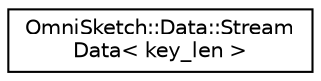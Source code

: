 digraph "Graphical Class Hierarchy"
{
 // LATEX_PDF_SIZE
  edge [fontname="Helvetica",fontsize="10",labelfontname="Helvetica",labelfontsize="10"];
  node [fontname="Helvetica",fontsize="10",shape=record];
  rankdir="LR";
  Node0 [label="OmniSketch::Data::Stream\lData\< key_len \>",height=0.2,width=0.4,color="black", fillcolor="white", style="filled",URL="$class_omni_sketch_1_1_data_1_1_stream_data.html",tooltip="Store the formatted streaming data."];
}
